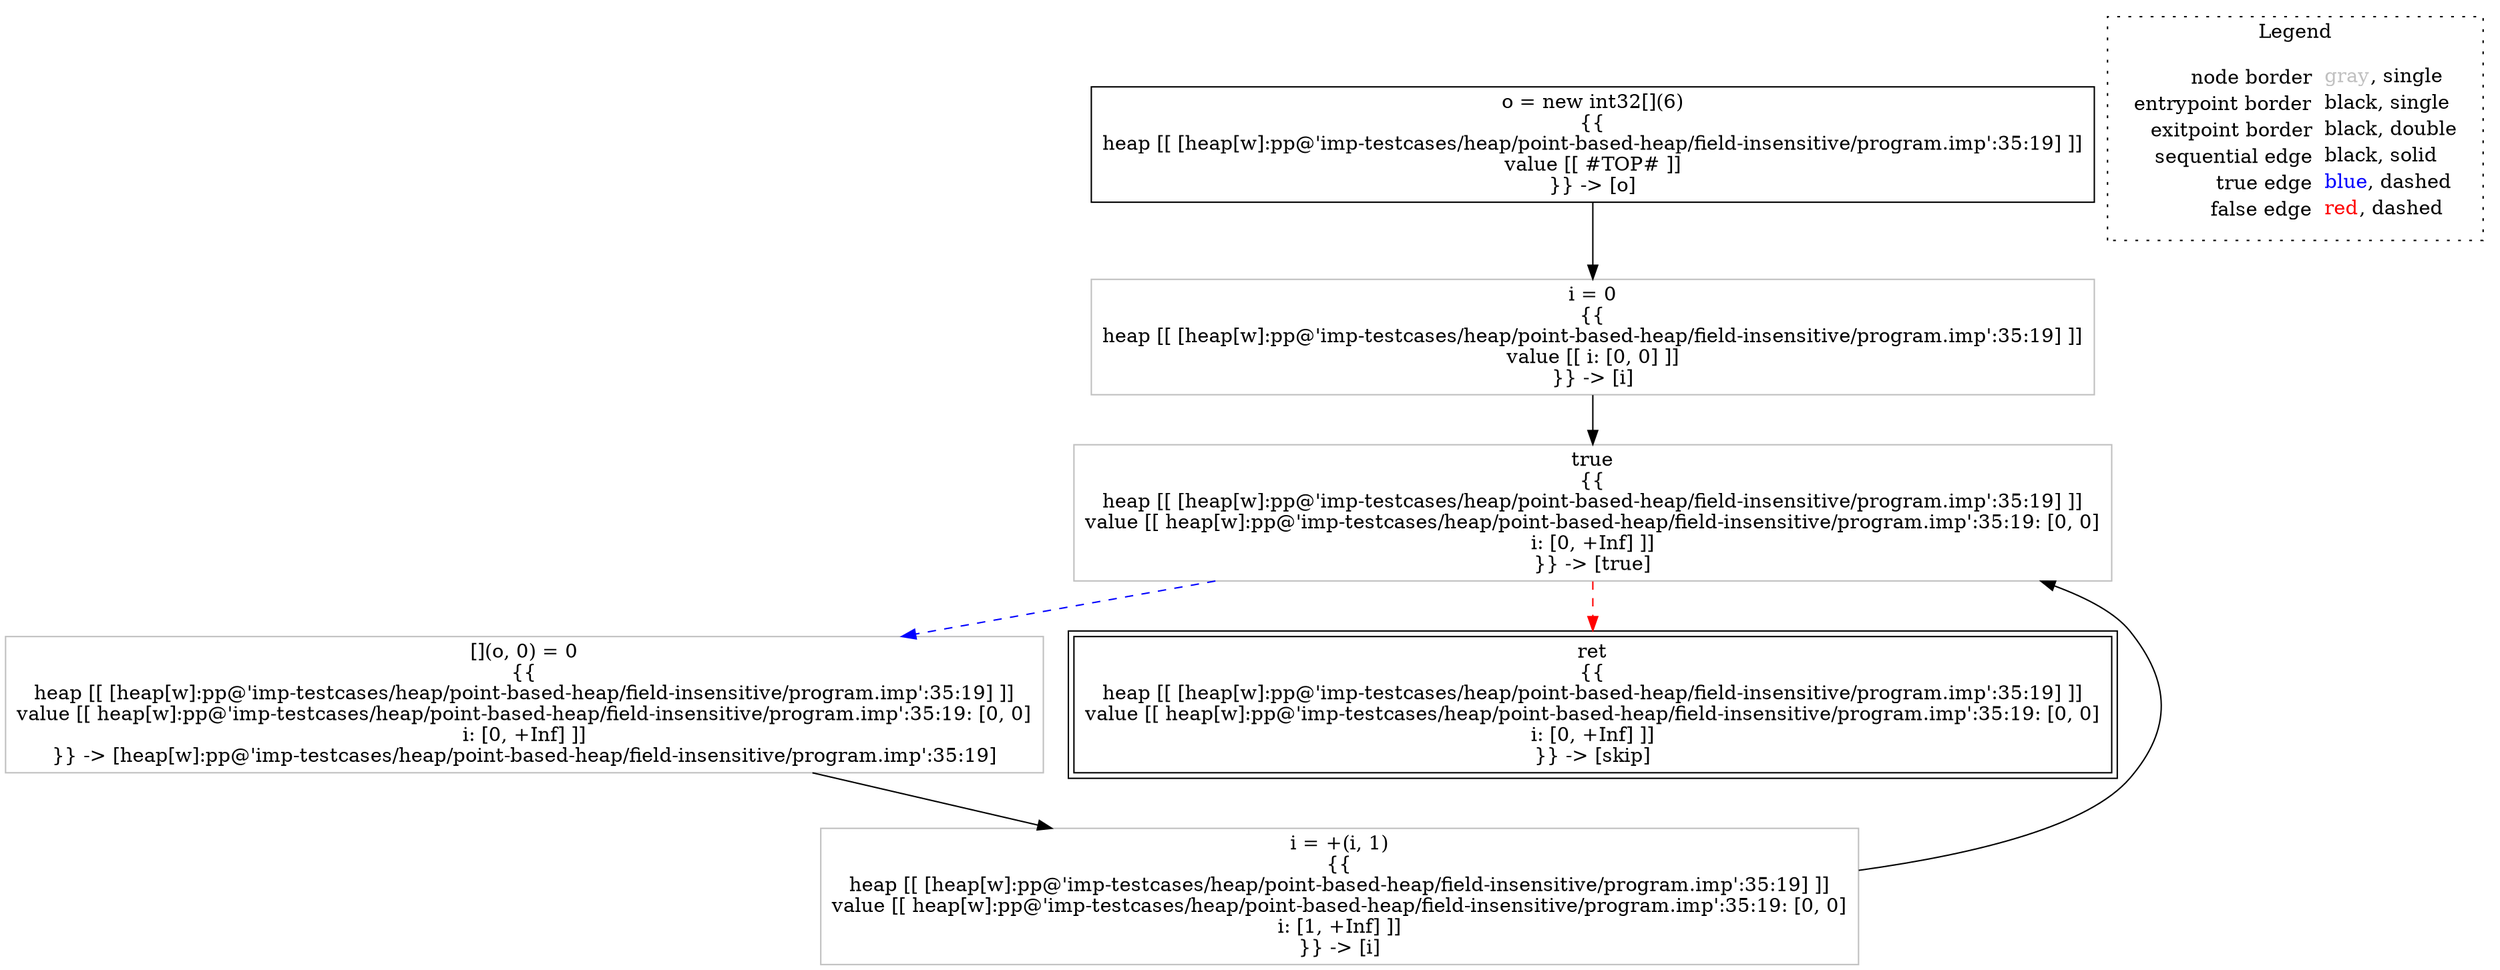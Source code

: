 digraph {
	"node0" [shape="rect",color="black",label=<o = new int32[](6)<BR/>{{<BR/>heap [[ [heap[w]:pp@'imp-testcases/heap/point-based-heap/field-insensitive/program.imp':35:19] ]]<BR/>value [[ #TOP# ]]<BR/>}} -&gt; [o]>];
	"node1" [shape="rect",color="gray",label=<[](o, 0) = 0<BR/>{{<BR/>heap [[ [heap[w]:pp@'imp-testcases/heap/point-based-heap/field-insensitive/program.imp':35:19] ]]<BR/>value [[ heap[w]:pp@'imp-testcases/heap/point-based-heap/field-insensitive/program.imp':35:19: [0, 0]<BR/>i: [0, +Inf] ]]<BR/>}} -&gt; [heap[w]:pp@'imp-testcases/heap/point-based-heap/field-insensitive/program.imp':35:19]>];
	"node2" [shape="rect",color="gray",label=<i = 0<BR/>{{<BR/>heap [[ [heap[w]:pp@'imp-testcases/heap/point-based-heap/field-insensitive/program.imp':35:19] ]]<BR/>value [[ i: [0, 0] ]]<BR/>}} -&gt; [i]>];
	"node3" [shape="rect",color="gray",label=<true<BR/>{{<BR/>heap [[ [heap[w]:pp@'imp-testcases/heap/point-based-heap/field-insensitive/program.imp':35:19] ]]<BR/>value [[ heap[w]:pp@'imp-testcases/heap/point-based-heap/field-insensitive/program.imp':35:19: [0, 0]<BR/>i: [0, +Inf] ]]<BR/>}} -&gt; [true]>];
	"node4" [shape="rect",color="gray",label=<i = +(i, 1)<BR/>{{<BR/>heap [[ [heap[w]:pp@'imp-testcases/heap/point-based-heap/field-insensitive/program.imp':35:19] ]]<BR/>value [[ heap[w]:pp@'imp-testcases/heap/point-based-heap/field-insensitive/program.imp':35:19: [0, 0]<BR/>i: [1, +Inf] ]]<BR/>}} -&gt; [i]>];
	"node5" [shape="rect",color="black",peripheries="2",label=<ret<BR/>{{<BR/>heap [[ [heap[w]:pp@'imp-testcases/heap/point-based-heap/field-insensitive/program.imp':35:19] ]]<BR/>value [[ heap[w]:pp@'imp-testcases/heap/point-based-heap/field-insensitive/program.imp':35:19: [0, 0]<BR/>i: [0, +Inf] ]]<BR/>}} -&gt; [skip]>];
	"node0" -> "node2" [color="black"];
	"node1" -> "node4" [color="black"];
	"node2" -> "node3" [color="black"];
	"node3" -> "node1" [color="blue",style="dashed"];
	"node3" -> "node5" [color="red",style="dashed"];
	"node4" -> "node3" [color="black"];
subgraph cluster_legend {
	label="Legend";
	style=dotted;
	node [shape=plaintext];
	"legend" [label=<<table border="0" cellpadding="2" cellspacing="0" cellborder="0"><tr><td align="right">node border&nbsp;</td><td align="left"><font color="gray">gray</font>, single</td></tr><tr><td align="right">entrypoint border&nbsp;</td><td align="left"><font color="black">black</font>, single</td></tr><tr><td align="right">exitpoint border&nbsp;</td><td align="left"><font color="black">black</font>, double</td></tr><tr><td align="right">sequential edge&nbsp;</td><td align="left"><font color="black">black</font>, solid</td></tr><tr><td align="right">true edge&nbsp;</td><td align="left"><font color="blue">blue</font>, dashed</td></tr><tr><td align="right">false edge&nbsp;</td><td align="left"><font color="red">red</font>, dashed</td></tr></table>>];
}

}
